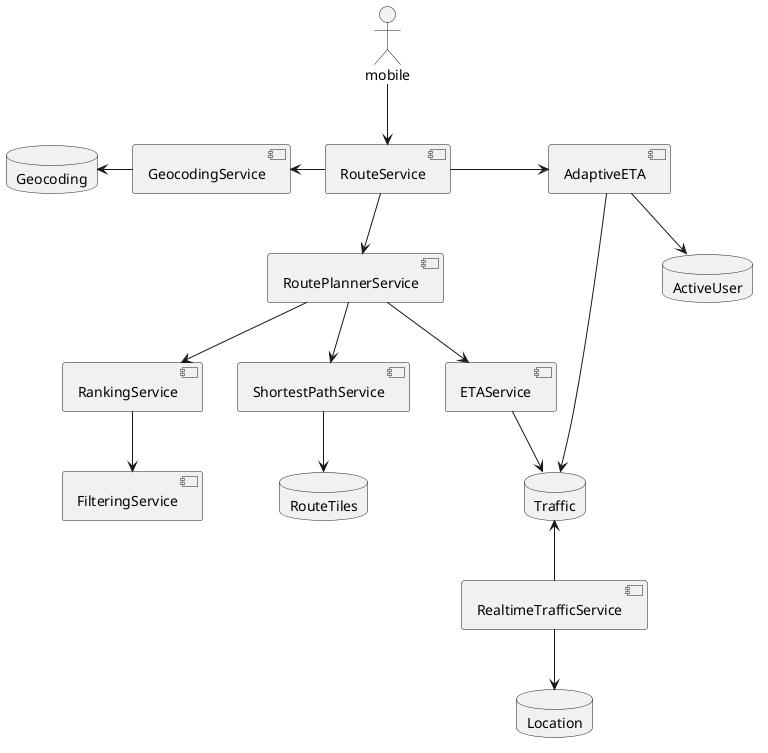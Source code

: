 @startuml
actor mobile
component RouteService
component GeocodingService
database Geocoding
component RoutePlannerService
component RankingService
component FilteringService
component ShortestPathService
component ETAService
database RouteTiles
database Traffic
component RealtimeTrafficService
database Location

mobile -down-> RouteService
RouteService -left-> GeocodingService
GeocodingService -left-> Geocoding

RouteService -down-> RoutePlannerService
RoutePlannerService -down-> RankingService
RoutePlannerService -down-> ShortestPathService
RoutePlannerService -down-> ETAService
RankingService -down-> FilteringService
ShortestPathService -down-> RouteTiles
ETAService -down-> Traffic
Traffic <-down- RealtimeTrafficService
RealtimeTrafficService -down-> Location

component AdaptiveETA
database ActiveUser
AdaptiveETA -down-> ActiveUser

RouteService -right-> AdaptiveETA
AdaptiveETA --> Traffic
@enduml